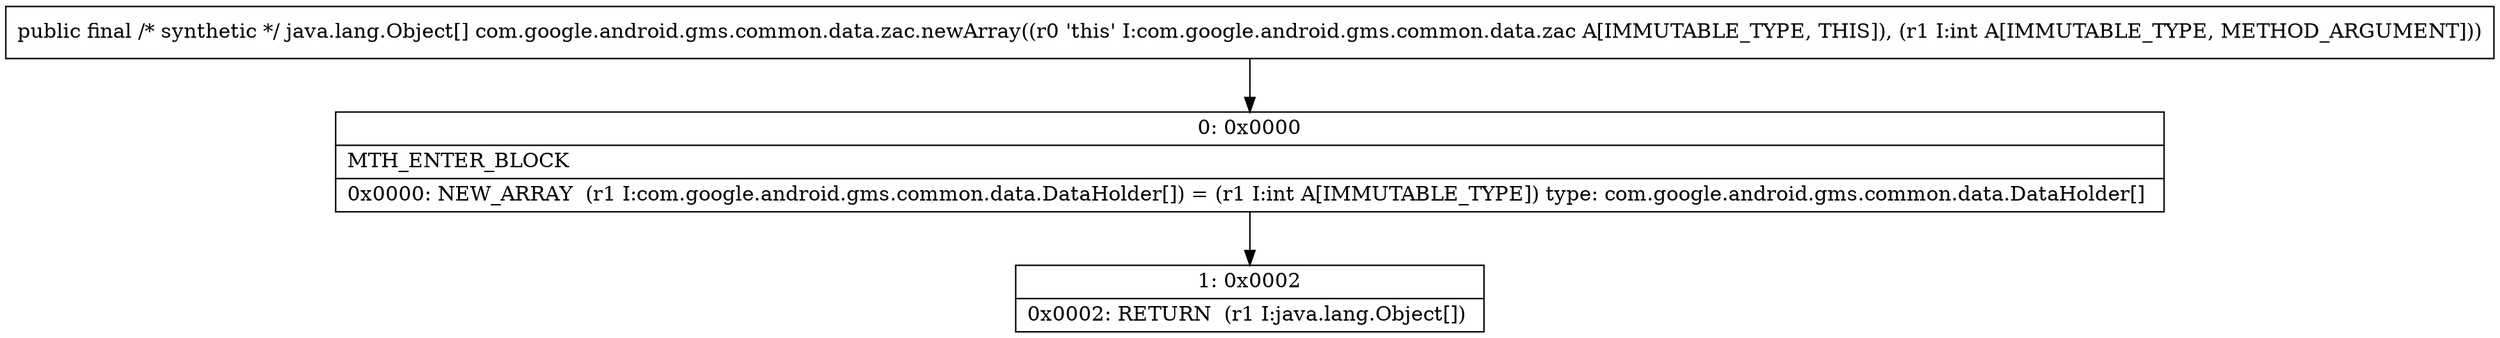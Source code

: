 digraph "CFG forcom.google.android.gms.common.data.zac.newArray(I)[Ljava\/lang\/Object;" {
Node_0 [shape=record,label="{0\:\ 0x0000|MTH_ENTER_BLOCK\l|0x0000: NEW_ARRAY  (r1 I:com.google.android.gms.common.data.DataHolder[]) = (r1 I:int A[IMMUTABLE_TYPE]) type: com.google.android.gms.common.data.DataHolder[] \l}"];
Node_1 [shape=record,label="{1\:\ 0x0002|0x0002: RETURN  (r1 I:java.lang.Object[]) \l}"];
MethodNode[shape=record,label="{public final \/* synthetic *\/ java.lang.Object[] com.google.android.gms.common.data.zac.newArray((r0 'this' I:com.google.android.gms.common.data.zac A[IMMUTABLE_TYPE, THIS]), (r1 I:int A[IMMUTABLE_TYPE, METHOD_ARGUMENT])) }"];
MethodNode -> Node_0;
Node_0 -> Node_1;
}

